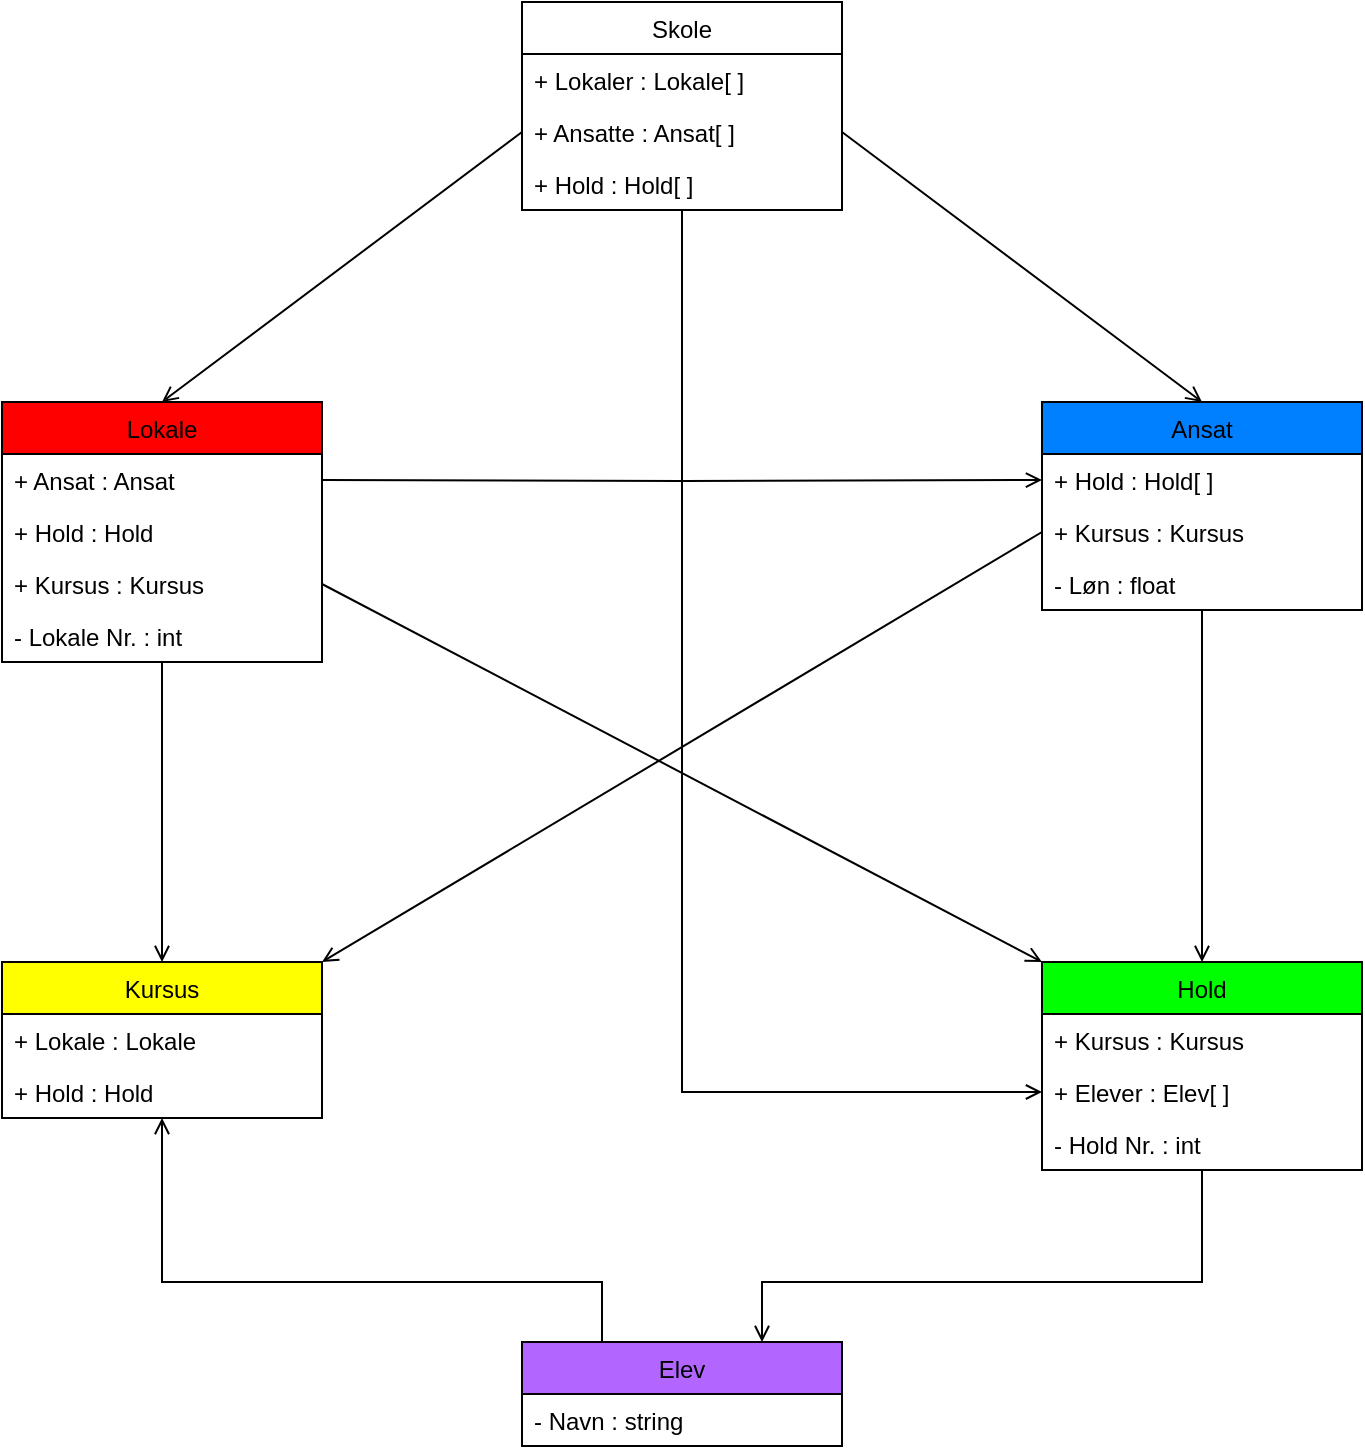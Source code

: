 <mxfile version="13.6.0" type="device"><diagram id="yjxspIQrA-MgX3z19HZ6" name="Page-1"><mxGraphModel dx="1730" dy="967" grid="1" gridSize="10" guides="1" tooltips="1" connect="1" arrows="1" fold="1" page="1" pageScale="1" pageWidth="827" pageHeight="1169" math="0" shadow="0"><root><mxCell id="0"/><mxCell id="1" parent="0"/><mxCell id="7qNb8Bv2uKkzMj-1EgCP-45" style="edgeStyle=orthogonalEdgeStyle;rounded=0;orthogonalLoop=1;jettySize=auto;html=1;entryX=0;entryY=0.5;entryDx=0;entryDy=0;startArrow=none;startFill=0;endArrow=open;endFill=0;strokeColor=#000000;" parent="1" source="7qNb8Bv2uKkzMj-1EgCP-1" target="7qNb8Bv2uKkzMj-1EgCP-21" edge="1"><mxGeometry relative="1" as="geometry"/></mxCell><mxCell id="7qNb8Bv2uKkzMj-1EgCP-1" value="Skole" style="swimlane;fontStyle=0;childLayout=stackLayout;horizontal=1;startSize=26;horizontalStack=0;resizeParent=1;resizeParentMax=0;resizeLast=0;collapsible=1;marginBottom=0;" parent="1" vertex="1"><mxGeometry x="320" y="40" width="160" height="104" as="geometry"/></mxCell><mxCell id="7qNb8Bv2uKkzMj-1EgCP-2" value="+ Lokaler : Lokale[ ]" style="text;strokeColor=none;fillColor=none;align=left;verticalAlign=top;spacingLeft=4;spacingRight=4;overflow=hidden;rotatable=0;points=[[0,0.5],[1,0.5]];portConstraint=eastwest;" parent="7qNb8Bv2uKkzMj-1EgCP-1" vertex="1"><mxGeometry y="26" width="160" height="26" as="geometry"/></mxCell><mxCell id="7qNb8Bv2uKkzMj-1EgCP-4" value="+ Ansatte : Ansat[ ]" style="text;strokeColor=none;fillColor=none;align=left;verticalAlign=top;spacingLeft=4;spacingRight=4;overflow=hidden;rotatable=0;points=[[0,0.5],[1,0.5]];portConstraint=eastwest;" parent="7qNb8Bv2uKkzMj-1EgCP-1" vertex="1"><mxGeometry y="52" width="160" height="26" as="geometry"/></mxCell><mxCell id="7qNb8Bv2uKkzMj-1EgCP-44" value="+ Hold : Hold[ ]" style="text;strokeColor=none;fillColor=none;align=left;verticalAlign=top;spacingLeft=4;spacingRight=4;overflow=hidden;rotatable=0;points=[[0,0.5],[1,0.5]];portConstraint=eastwest;" parent="7qNb8Bv2uKkzMj-1EgCP-1" vertex="1"><mxGeometry y="78" width="160" height="26" as="geometry"/></mxCell><mxCell id="7qNb8Bv2uKkzMj-1EgCP-32" style="edgeStyle=orthogonalEdgeStyle;rounded=0;orthogonalLoop=1;jettySize=auto;html=1;startArrow=none;startFill=0;endArrow=open;endFill=0;entryX=0.5;entryY=0;entryDx=0;entryDy=0;" parent="1" source="7qNb8Bv2uKkzMj-1EgCP-5" target="7qNb8Bv2uKkzMj-1EgCP-10" edge="1"><mxGeometry relative="1" as="geometry"><mxPoint x="140" y="580" as="targetPoint"/></mxGeometry></mxCell><mxCell id="7qNb8Bv2uKkzMj-1EgCP-30" style="edgeStyle=orthogonalEdgeStyle;rounded=0;orthogonalLoop=1;jettySize=auto;html=1;endArrow=open;endFill=0;entryX=0.5;entryY=0;entryDx=0;entryDy=0;" parent="1" source="7qNb8Bv2uKkzMj-1EgCP-14" target="7qNb8Bv2uKkzMj-1EgCP-18" edge="1"><mxGeometry relative="1" as="geometry"><mxPoint x="660" y="590" as="targetPoint"/></mxGeometry></mxCell><mxCell id="7qNb8Bv2uKkzMj-1EgCP-26" value="" style="endArrow=open;html=1;exitX=1;exitY=0.5;exitDx=0;exitDy=0;entryX=0.5;entryY=0;entryDx=0;entryDy=0;endFill=0;" parent="1" source="7qNb8Bv2uKkzMj-1EgCP-4" target="7qNb8Bv2uKkzMj-1EgCP-14" edge="1"><mxGeometry width="50" height="50" relative="1" as="geometry"><mxPoint x="440" y="400" as="sourcePoint"/><mxPoint x="490" y="350" as="targetPoint"/></mxGeometry></mxCell><mxCell id="7qNb8Bv2uKkzMj-1EgCP-28" value="" style="endArrow=open;html=1;exitX=0;exitY=0.5;exitDx=0;exitDy=0;entryX=0.5;entryY=0;entryDx=0;entryDy=0;endFill=0;" parent="1" source="7qNb8Bv2uKkzMj-1EgCP-4" target="7qNb8Bv2uKkzMj-1EgCP-5" edge="1"><mxGeometry width="50" height="50" relative="1" as="geometry"><mxPoint x="440" y="400" as="sourcePoint"/><mxPoint x="490" y="350" as="targetPoint"/></mxGeometry></mxCell><mxCell id="7qNb8Bv2uKkzMj-1EgCP-34" style="edgeStyle=orthogonalEdgeStyle;rounded=0;orthogonalLoop=1;jettySize=auto;html=1;entryX=0.75;entryY=0;entryDx=0;entryDy=0;startArrow=none;startFill=0;endArrow=open;endFill=0;exitX=0.5;exitY=1;exitDx=0;exitDy=0;" parent="1" source="7qNb8Bv2uKkzMj-1EgCP-18" target="7qNb8Bv2uKkzMj-1EgCP-22" edge="1"><mxGeometry relative="1" as="geometry"><mxPoint x="540" y="640" as="sourcePoint"/><Array as="points"><mxPoint x="660" y="680"/><mxPoint x="440" y="680"/></Array></mxGeometry></mxCell><mxCell id="7qNb8Bv2uKkzMj-1EgCP-31" style="edgeStyle=orthogonalEdgeStyle;rounded=0;orthogonalLoop=1;jettySize=auto;html=1;endArrow=none;endFill=0;startArrow=open;startFill=0;exitX=0;exitY=0.5;exitDx=0;exitDy=0;entryX=1;entryY=0.5;entryDx=0;entryDy=0;" parent="1" target="7qNb8Bv2uKkzMj-1EgCP-6" edge="1"><mxGeometry relative="1" as="geometry"><mxPoint x="580" y="279" as="sourcePoint"/><mxPoint x="300" y="266" as="targetPoint"/></mxGeometry></mxCell><mxCell id="7qNb8Bv2uKkzMj-1EgCP-14" value="Ansat" style="swimlane;fontStyle=0;childLayout=stackLayout;horizontal=1;startSize=26;horizontalStack=0;resizeParent=1;resizeParentMax=0;resizeLast=0;collapsible=1;marginBottom=0;fillColor=#007FFF;" parent="1" vertex="1"><mxGeometry x="580" y="240" width="160" height="104" as="geometry"/></mxCell><mxCell id="7qNb8Bv2uKkzMj-1EgCP-16" value="+ Hold : Hold[ ]" style="text;strokeColor=none;fillColor=none;align=left;verticalAlign=top;spacingLeft=4;spacingRight=4;overflow=hidden;rotatable=0;points=[[0,0.5],[1,0.5]];portConstraint=eastwest;" parent="7qNb8Bv2uKkzMj-1EgCP-14" vertex="1"><mxGeometry y="26" width="160" height="26" as="geometry"/></mxCell><mxCell id="7qNb8Bv2uKkzMj-1EgCP-40" value="+ Kursus : Kursus " style="text;strokeColor=none;fillColor=none;align=left;verticalAlign=top;spacingLeft=4;spacingRight=4;overflow=hidden;rotatable=0;points=[[0,0.5],[1,0.5]];portConstraint=eastwest;" parent="7qNb8Bv2uKkzMj-1EgCP-14" vertex="1"><mxGeometry y="52" width="160" height="26" as="geometry"/></mxCell><mxCell id="7qNb8Bv2uKkzMj-1EgCP-17" value="- Løn : float" style="text;strokeColor=none;fillColor=none;align=left;verticalAlign=top;spacingLeft=4;spacingRight=4;overflow=hidden;rotatable=0;points=[[0,0.5],[1,0.5]];portConstraint=eastwest;" parent="7qNb8Bv2uKkzMj-1EgCP-14" vertex="1"><mxGeometry y="78" width="160" height="26" as="geometry"/></mxCell><mxCell id="7qNb8Bv2uKkzMj-1EgCP-5" value="Lokale" style="swimlane;fontStyle=0;childLayout=stackLayout;horizontal=1;startSize=26;horizontalStack=0;resizeParent=1;resizeParentMax=0;resizeLast=0;collapsible=1;marginBottom=0;fillColor=#FF0000;" parent="1" vertex="1"><mxGeometry x="60" y="240" width="160" height="130" as="geometry"/></mxCell><mxCell id="7qNb8Bv2uKkzMj-1EgCP-6" value="+ Ansat : Ansat " style="text;strokeColor=none;fillColor=none;align=left;verticalAlign=top;spacingLeft=4;spacingRight=4;overflow=hidden;rotatable=0;points=[[0,0.5],[1,0.5]];portConstraint=eastwest;" parent="7qNb8Bv2uKkzMj-1EgCP-5" vertex="1"><mxGeometry y="26" width="160" height="26" as="geometry"/></mxCell><mxCell id="7qNb8Bv2uKkzMj-1EgCP-7" value="+ Hold : Hold " style="text;strokeColor=none;fillColor=none;align=left;verticalAlign=top;spacingLeft=4;spacingRight=4;overflow=hidden;rotatable=0;points=[[0,0.5],[1,0.5]];portConstraint=eastwest;" parent="7qNb8Bv2uKkzMj-1EgCP-5" vertex="1"><mxGeometry y="52" width="160" height="26" as="geometry"/></mxCell><mxCell id="7qNb8Bv2uKkzMj-1EgCP-8" value="+ Kursus : Kursus " style="text;strokeColor=none;fillColor=none;align=left;verticalAlign=top;spacingLeft=4;spacingRight=4;overflow=hidden;rotatable=0;points=[[0,0.5],[1,0.5]];portConstraint=eastwest;" parent="7qNb8Bv2uKkzMj-1EgCP-5" vertex="1"><mxGeometry y="78" width="160" height="26" as="geometry"/></mxCell><mxCell id="7qNb8Bv2uKkzMj-1EgCP-43" value="- Lokale Nr. : int" style="text;strokeColor=none;fillColor=none;align=left;verticalAlign=top;spacingLeft=4;spacingRight=4;overflow=hidden;rotatable=0;points=[[0,0.5],[1,0.5]];portConstraint=eastwest;" parent="7qNb8Bv2uKkzMj-1EgCP-5" vertex="1"><mxGeometry y="104" width="160" height="26" as="geometry"/></mxCell><mxCell id="7qNb8Bv2uKkzMj-1EgCP-37" style="edgeStyle=orthogonalEdgeStyle;rounded=0;orthogonalLoop=1;jettySize=auto;html=1;exitX=0.25;exitY=0;exitDx=0;exitDy=0;startArrow=none;startFill=0;endArrow=open;endFill=0;entryX=0.5;entryY=1;entryDx=0;entryDy=0;" parent="1" source="7qNb8Bv2uKkzMj-1EgCP-22" target="7qNb8Bv2uKkzMj-1EgCP-10" edge="1"><mxGeometry relative="1" as="geometry"><mxPoint x="200" y="650" as="targetPoint"/><Array as="points"><mxPoint x="360" y="680"/><mxPoint x="140" y="680"/></Array></mxGeometry></mxCell><mxCell id="7qNb8Bv2uKkzMj-1EgCP-22" value="Elev" style="swimlane;fontStyle=0;childLayout=stackLayout;horizontal=1;startSize=26;horizontalStack=0;resizeParent=1;resizeParentMax=0;resizeLast=0;collapsible=1;marginBottom=0;fillColor=#B266FF;" parent="1" vertex="1"><mxGeometry x="320" y="710" width="160" height="52" as="geometry"/></mxCell><mxCell id="7qNb8Bv2uKkzMj-1EgCP-41" value="- Navn : string" style="text;strokeColor=none;fillColor=none;align=left;verticalAlign=top;spacingLeft=4;spacingRight=4;overflow=hidden;rotatable=0;points=[[0,0.5],[1,0.5]];portConstraint=eastwest;" parent="7qNb8Bv2uKkzMj-1EgCP-22" vertex="1"><mxGeometry y="26" width="160" height="26" as="geometry"/></mxCell><mxCell id="7qNb8Bv2uKkzMj-1EgCP-38" value="" style="endArrow=none;startArrow=open;html=1;strokeColor=#000000;exitX=0;exitY=0;exitDx=0;exitDy=0;entryX=1;entryY=0.5;entryDx=0;entryDy=0;startFill=0;endFill=0;" parent="1" source="7qNb8Bv2uKkzMj-1EgCP-18" target="7qNb8Bv2uKkzMj-1EgCP-8" edge="1"><mxGeometry width="50" height="50" relative="1" as="geometry"><mxPoint x="320" y="440" as="sourcePoint"/><mxPoint x="270" y="344" as="targetPoint"/></mxGeometry></mxCell><mxCell id="7qNb8Bv2uKkzMj-1EgCP-39" value="" style="endArrow=none;startArrow=open;html=1;strokeColor=#000000;entryX=0;entryY=0.5;entryDx=0;entryDy=0;exitX=1;exitY=0;exitDx=0;exitDy=0;startFill=0;endFill=0;" parent="1" source="7qNb8Bv2uKkzMj-1EgCP-10" target="7qNb8Bv2uKkzMj-1EgCP-40" edge="1"><mxGeometry width="50" height="50" relative="1" as="geometry"><mxPoint x="340" y="480" as="sourcePoint"/><mxPoint x="500" y="360" as="targetPoint"/></mxGeometry></mxCell><mxCell id="7qNb8Bv2uKkzMj-1EgCP-10" value="Kursus" style="swimlane;fontStyle=0;childLayout=stackLayout;horizontal=1;startSize=26;horizontalStack=0;resizeParent=1;resizeParentMax=0;resizeLast=0;collapsible=1;marginBottom=0;fillColor=#FFFF00;" parent="1" vertex="1"><mxGeometry x="60" y="520" width="160" height="78" as="geometry"/></mxCell><mxCell id="7qNb8Bv2uKkzMj-1EgCP-11" value="+ Lokale : Lokale" style="text;strokeColor=none;fillColor=none;align=left;verticalAlign=top;spacingLeft=4;spacingRight=4;overflow=hidden;rotatable=0;points=[[0,0.5],[1,0.5]];portConstraint=eastwest;" parent="7qNb8Bv2uKkzMj-1EgCP-10" vertex="1"><mxGeometry y="26" width="160" height="26" as="geometry"/></mxCell><mxCell id="7qNb8Bv2uKkzMj-1EgCP-12" value="+ Hold : Hold " style="text;strokeColor=none;fillColor=none;align=left;verticalAlign=top;spacingLeft=4;spacingRight=4;overflow=hidden;rotatable=0;points=[[0,0.5],[1,0.5]];portConstraint=eastwest;" parent="7qNb8Bv2uKkzMj-1EgCP-10" vertex="1"><mxGeometry y="52" width="160" height="26" as="geometry"/></mxCell><mxCell id="7qNb8Bv2uKkzMj-1EgCP-18" value="Hold" style="swimlane;fontStyle=0;childLayout=stackLayout;horizontal=1;startSize=26;horizontalStack=0;resizeParent=1;resizeParentMax=0;resizeLast=0;collapsible=1;marginBottom=0;fillColor=#00FF00;" parent="1" vertex="1"><mxGeometry x="580" y="520" width="160" height="104" as="geometry"/></mxCell><mxCell id="7qNb8Bv2uKkzMj-1EgCP-20" value="+ Kursus : Kursus" style="text;strokeColor=none;fillColor=none;align=left;verticalAlign=top;spacingLeft=4;spacingRight=4;overflow=hidden;rotatable=0;points=[[0,0.5],[1,0.5]];portConstraint=eastwest;" parent="7qNb8Bv2uKkzMj-1EgCP-18" vertex="1"><mxGeometry y="26" width="160" height="26" as="geometry"/></mxCell><mxCell id="7qNb8Bv2uKkzMj-1EgCP-21" value="+ Elever : Elev[ ] " style="text;strokeColor=none;fillColor=none;align=left;verticalAlign=top;spacingLeft=4;spacingRight=4;overflow=hidden;rotatable=0;points=[[0,0.5],[1,0.5]];portConstraint=eastwest;" parent="7qNb8Bv2uKkzMj-1EgCP-18" vertex="1"><mxGeometry y="52" width="160" height="26" as="geometry"/></mxCell><mxCell id="7qNb8Bv2uKkzMj-1EgCP-42" value="- Hold Nr. : int" style="text;strokeColor=none;fillColor=none;align=left;verticalAlign=top;spacingLeft=4;spacingRight=4;overflow=hidden;rotatable=0;points=[[0,0.5],[1,0.5]];portConstraint=eastwest;" parent="7qNb8Bv2uKkzMj-1EgCP-18" vertex="1"><mxGeometry y="78" width="160" height="26" as="geometry"/></mxCell></root></mxGraphModel></diagram></mxfile>